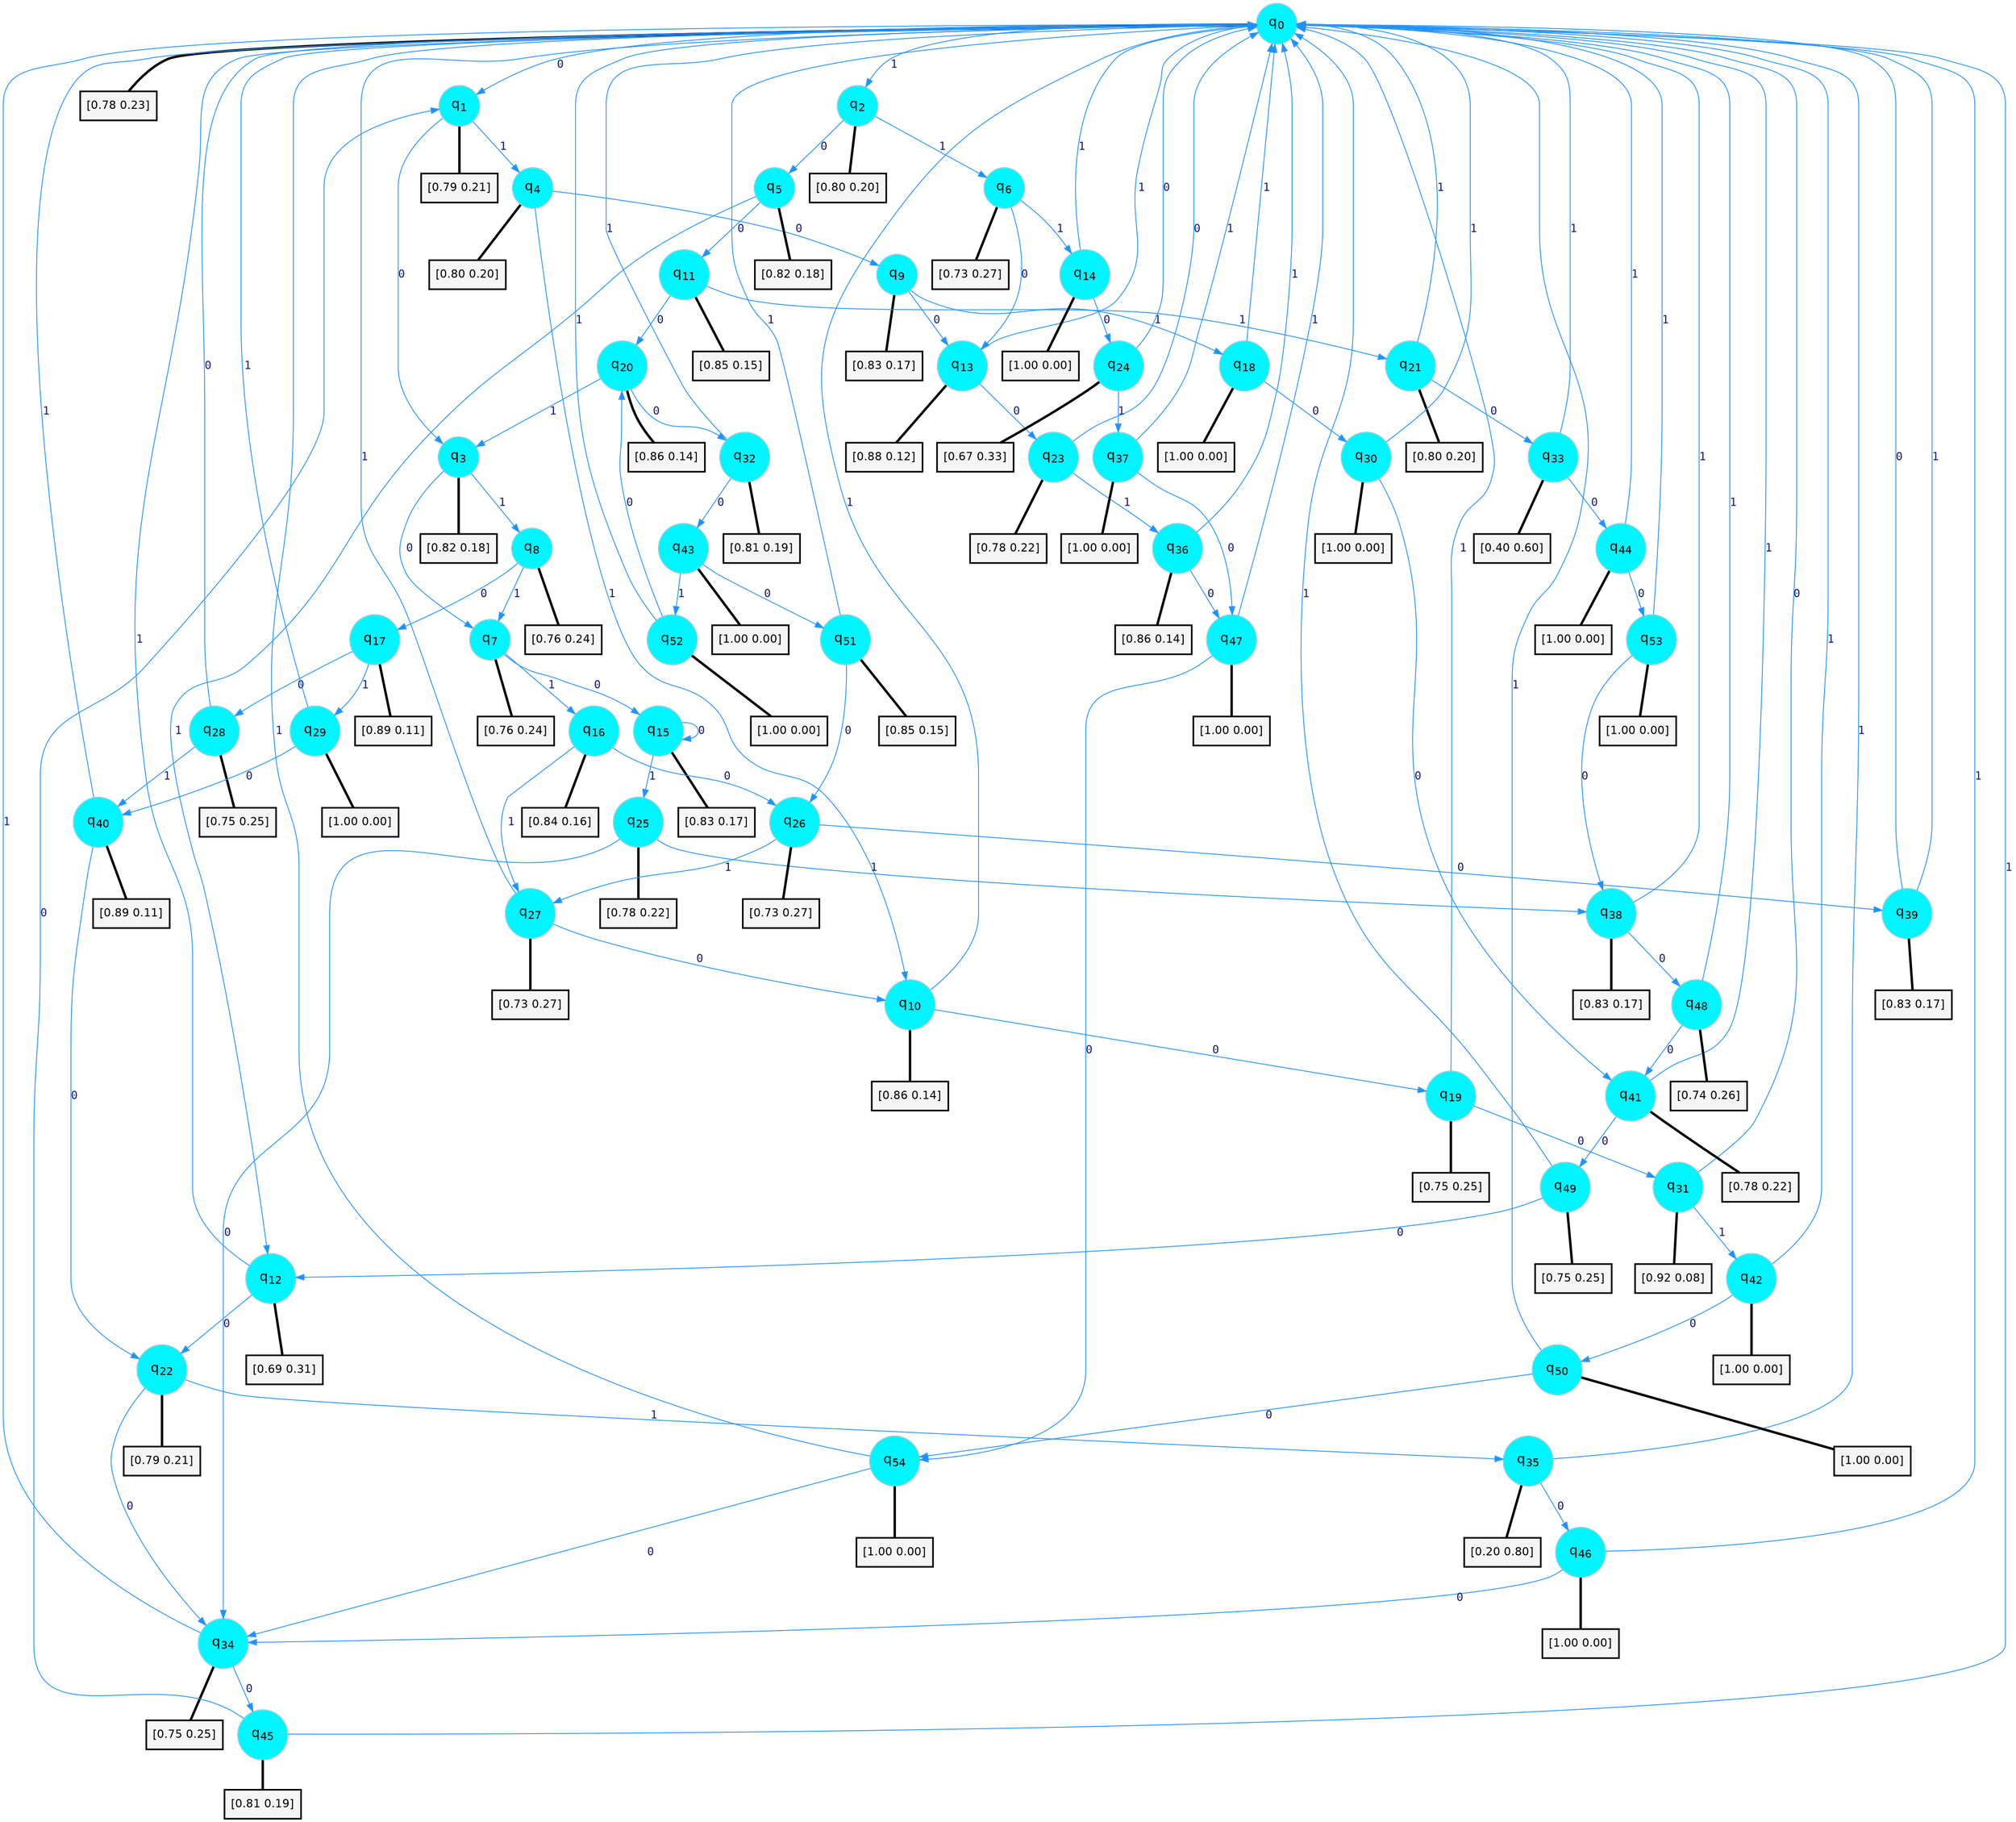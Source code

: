 digraph G {
graph [
bgcolor=transparent, dpi=300, rankdir=TD, size="40,25"];
node [
color=gray, fillcolor=turquoise1, fontcolor=black, fontname=Helvetica, fontsize=16, fontweight=bold, shape=circle, style=filled];
edge [
arrowsize=1, color=dodgerblue1, fontcolor=midnightblue, fontname=courier, fontweight=bold, penwidth=1, style=solid, weight=20];
0[label=<q<SUB>0</SUB>>];
1[label=<q<SUB>1</SUB>>];
2[label=<q<SUB>2</SUB>>];
3[label=<q<SUB>3</SUB>>];
4[label=<q<SUB>4</SUB>>];
5[label=<q<SUB>5</SUB>>];
6[label=<q<SUB>6</SUB>>];
7[label=<q<SUB>7</SUB>>];
8[label=<q<SUB>8</SUB>>];
9[label=<q<SUB>9</SUB>>];
10[label=<q<SUB>10</SUB>>];
11[label=<q<SUB>11</SUB>>];
12[label=<q<SUB>12</SUB>>];
13[label=<q<SUB>13</SUB>>];
14[label=<q<SUB>14</SUB>>];
15[label=<q<SUB>15</SUB>>];
16[label=<q<SUB>16</SUB>>];
17[label=<q<SUB>17</SUB>>];
18[label=<q<SUB>18</SUB>>];
19[label=<q<SUB>19</SUB>>];
20[label=<q<SUB>20</SUB>>];
21[label=<q<SUB>21</SUB>>];
22[label=<q<SUB>22</SUB>>];
23[label=<q<SUB>23</SUB>>];
24[label=<q<SUB>24</SUB>>];
25[label=<q<SUB>25</SUB>>];
26[label=<q<SUB>26</SUB>>];
27[label=<q<SUB>27</SUB>>];
28[label=<q<SUB>28</SUB>>];
29[label=<q<SUB>29</SUB>>];
30[label=<q<SUB>30</SUB>>];
31[label=<q<SUB>31</SUB>>];
32[label=<q<SUB>32</SUB>>];
33[label=<q<SUB>33</SUB>>];
34[label=<q<SUB>34</SUB>>];
35[label=<q<SUB>35</SUB>>];
36[label=<q<SUB>36</SUB>>];
37[label=<q<SUB>37</SUB>>];
38[label=<q<SUB>38</SUB>>];
39[label=<q<SUB>39</SUB>>];
40[label=<q<SUB>40</SUB>>];
41[label=<q<SUB>41</SUB>>];
42[label=<q<SUB>42</SUB>>];
43[label=<q<SUB>43</SUB>>];
44[label=<q<SUB>44</SUB>>];
45[label=<q<SUB>45</SUB>>];
46[label=<q<SUB>46</SUB>>];
47[label=<q<SUB>47</SUB>>];
48[label=<q<SUB>48</SUB>>];
49[label=<q<SUB>49</SUB>>];
50[label=<q<SUB>50</SUB>>];
51[label=<q<SUB>51</SUB>>];
52[label=<q<SUB>52</SUB>>];
53[label=<q<SUB>53</SUB>>];
54[label=<q<SUB>54</SUB>>];
55[label="[0.78 0.23]", shape=box,fontcolor=black, fontname=Helvetica, fontsize=14, penwidth=2, fillcolor=whitesmoke,color=black];
56[label="[0.79 0.21]", shape=box,fontcolor=black, fontname=Helvetica, fontsize=14, penwidth=2, fillcolor=whitesmoke,color=black];
57[label="[0.80 0.20]", shape=box,fontcolor=black, fontname=Helvetica, fontsize=14, penwidth=2, fillcolor=whitesmoke,color=black];
58[label="[0.82 0.18]", shape=box,fontcolor=black, fontname=Helvetica, fontsize=14, penwidth=2, fillcolor=whitesmoke,color=black];
59[label="[0.80 0.20]", shape=box,fontcolor=black, fontname=Helvetica, fontsize=14, penwidth=2, fillcolor=whitesmoke,color=black];
60[label="[0.82 0.18]", shape=box,fontcolor=black, fontname=Helvetica, fontsize=14, penwidth=2, fillcolor=whitesmoke,color=black];
61[label="[0.73 0.27]", shape=box,fontcolor=black, fontname=Helvetica, fontsize=14, penwidth=2, fillcolor=whitesmoke,color=black];
62[label="[0.76 0.24]", shape=box,fontcolor=black, fontname=Helvetica, fontsize=14, penwidth=2, fillcolor=whitesmoke,color=black];
63[label="[0.76 0.24]", shape=box,fontcolor=black, fontname=Helvetica, fontsize=14, penwidth=2, fillcolor=whitesmoke,color=black];
64[label="[0.83 0.17]", shape=box,fontcolor=black, fontname=Helvetica, fontsize=14, penwidth=2, fillcolor=whitesmoke,color=black];
65[label="[0.86 0.14]", shape=box,fontcolor=black, fontname=Helvetica, fontsize=14, penwidth=2, fillcolor=whitesmoke,color=black];
66[label="[0.85 0.15]", shape=box,fontcolor=black, fontname=Helvetica, fontsize=14, penwidth=2, fillcolor=whitesmoke,color=black];
67[label="[0.69 0.31]", shape=box,fontcolor=black, fontname=Helvetica, fontsize=14, penwidth=2, fillcolor=whitesmoke,color=black];
68[label="[0.88 0.12]", shape=box,fontcolor=black, fontname=Helvetica, fontsize=14, penwidth=2, fillcolor=whitesmoke,color=black];
69[label="[1.00 0.00]", shape=box,fontcolor=black, fontname=Helvetica, fontsize=14, penwidth=2, fillcolor=whitesmoke,color=black];
70[label="[0.83 0.17]", shape=box,fontcolor=black, fontname=Helvetica, fontsize=14, penwidth=2, fillcolor=whitesmoke,color=black];
71[label="[0.84 0.16]", shape=box,fontcolor=black, fontname=Helvetica, fontsize=14, penwidth=2, fillcolor=whitesmoke,color=black];
72[label="[0.89 0.11]", shape=box,fontcolor=black, fontname=Helvetica, fontsize=14, penwidth=2, fillcolor=whitesmoke,color=black];
73[label="[1.00 0.00]", shape=box,fontcolor=black, fontname=Helvetica, fontsize=14, penwidth=2, fillcolor=whitesmoke,color=black];
74[label="[0.75 0.25]", shape=box,fontcolor=black, fontname=Helvetica, fontsize=14, penwidth=2, fillcolor=whitesmoke,color=black];
75[label="[0.86 0.14]", shape=box,fontcolor=black, fontname=Helvetica, fontsize=14, penwidth=2, fillcolor=whitesmoke,color=black];
76[label="[0.80 0.20]", shape=box,fontcolor=black, fontname=Helvetica, fontsize=14, penwidth=2, fillcolor=whitesmoke,color=black];
77[label="[0.79 0.21]", shape=box,fontcolor=black, fontname=Helvetica, fontsize=14, penwidth=2, fillcolor=whitesmoke,color=black];
78[label="[0.78 0.22]", shape=box,fontcolor=black, fontname=Helvetica, fontsize=14, penwidth=2, fillcolor=whitesmoke,color=black];
79[label="[0.67 0.33]", shape=box,fontcolor=black, fontname=Helvetica, fontsize=14, penwidth=2, fillcolor=whitesmoke,color=black];
80[label="[0.78 0.22]", shape=box,fontcolor=black, fontname=Helvetica, fontsize=14, penwidth=2, fillcolor=whitesmoke,color=black];
81[label="[0.73 0.27]", shape=box,fontcolor=black, fontname=Helvetica, fontsize=14, penwidth=2, fillcolor=whitesmoke,color=black];
82[label="[0.73 0.27]", shape=box,fontcolor=black, fontname=Helvetica, fontsize=14, penwidth=2, fillcolor=whitesmoke,color=black];
83[label="[0.75 0.25]", shape=box,fontcolor=black, fontname=Helvetica, fontsize=14, penwidth=2, fillcolor=whitesmoke,color=black];
84[label="[1.00 0.00]", shape=box,fontcolor=black, fontname=Helvetica, fontsize=14, penwidth=2, fillcolor=whitesmoke,color=black];
85[label="[1.00 0.00]", shape=box,fontcolor=black, fontname=Helvetica, fontsize=14, penwidth=2, fillcolor=whitesmoke,color=black];
86[label="[0.92 0.08]", shape=box,fontcolor=black, fontname=Helvetica, fontsize=14, penwidth=2, fillcolor=whitesmoke,color=black];
87[label="[0.81 0.19]", shape=box,fontcolor=black, fontname=Helvetica, fontsize=14, penwidth=2, fillcolor=whitesmoke,color=black];
88[label="[0.40 0.60]", shape=box,fontcolor=black, fontname=Helvetica, fontsize=14, penwidth=2, fillcolor=whitesmoke,color=black];
89[label="[0.75 0.25]", shape=box,fontcolor=black, fontname=Helvetica, fontsize=14, penwidth=2, fillcolor=whitesmoke,color=black];
90[label="[0.20 0.80]", shape=box,fontcolor=black, fontname=Helvetica, fontsize=14, penwidth=2, fillcolor=whitesmoke,color=black];
91[label="[0.86 0.14]", shape=box,fontcolor=black, fontname=Helvetica, fontsize=14, penwidth=2, fillcolor=whitesmoke,color=black];
92[label="[1.00 0.00]", shape=box,fontcolor=black, fontname=Helvetica, fontsize=14, penwidth=2, fillcolor=whitesmoke,color=black];
93[label="[0.83 0.17]", shape=box,fontcolor=black, fontname=Helvetica, fontsize=14, penwidth=2, fillcolor=whitesmoke,color=black];
94[label="[0.83 0.17]", shape=box,fontcolor=black, fontname=Helvetica, fontsize=14, penwidth=2, fillcolor=whitesmoke,color=black];
95[label="[0.89 0.11]", shape=box,fontcolor=black, fontname=Helvetica, fontsize=14, penwidth=2, fillcolor=whitesmoke,color=black];
96[label="[0.78 0.22]", shape=box,fontcolor=black, fontname=Helvetica, fontsize=14, penwidth=2, fillcolor=whitesmoke,color=black];
97[label="[1.00 0.00]", shape=box,fontcolor=black, fontname=Helvetica, fontsize=14, penwidth=2, fillcolor=whitesmoke,color=black];
98[label="[1.00 0.00]", shape=box,fontcolor=black, fontname=Helvetica, fontsize=14, penwidth=2, fillcolor=whitesmoke,color=black];
99[label="[1.00 0.00]", shape=box,fontcolor=black, fontname=Helvetica, fontsize=14, penwidth=2, fillcolor=whitesmoke,color=black];
100[label="[0.81 0.19]", shape=box,fontcolor=black, fontname=Helvetica, fontsize=14, penwidth=2, fillcolor=whitesmoke,color=black];
101[label="[1.00 0.00]", shape=box,fontcolor=black, fontname=Helvetica, fontsize=14, penwidth=2, fillcolor=whitesmoke,color=black];
102[label="[1.00 0.00]", shape=box,fontcolor=black, fontname=Helvetica, fontsize=14, penwidth=2, fillcolor=whitesmoke,color=black];
103[label="[0.74 0.26]", shape=box,fontcolor=black, fontname=Helvetica, fontsize=14, penwidth=2, fillcolor=whitesmoke,color=black];
104[label="[0.75 0.25]", shape=box,fontcolor=black, fontname=Helvetica, fontsize=14, penwidth=2, fillcolor=whitesmoke,color=black];
105[label="[1.00 0.00]", shape=box,fontcolor=black, fontname=Helvetica, fontsize=14, penwidth=2, fillcolor=whitesmoke,color=black];
106[label="[0.85 0.15]", shape=box,fontcolor=black, fontname=Helvetica, fontsize=14, penwidth=2, fillcolor=whitesmoke,color=black];
107[label="[1.00 0.00]", shape=box,fontcolor=black, fontname=Helvetica, fontsize=14, penwidth=2, fillcolor=whitesmoke,color=black];
108[label="[1.00 0.00]", shape=box,fontcolor=black, fontname=Helvetica, fontsize=14, penwidth=2, fillcolor=whitesmoke,color=black];
109[label="[1.00 0.00]", shape=box,fontcolor=black, fontname=Helvetica, fontsize=14, penwidth=2, fillcolor=whitesmoke,color=black];
0->1 [label=0];
0->2 [label=1];
0->55 [arrowhead=none, penwidth=3,color=black];
1->3 [label=0];
1->4 [label=1];
1->56 [arrowhead=none, penwidth=3,color=black];
2->5 [label=0];
2->6 [label=1];
2->57 [arrowhead=none, penwidth=3,color=black];
3->7 [label=0];
3->8 [label=1];
3->58 [arrowhead=none, penwidth=3,color=black];
4->9 [label=0];
4->10 [label=1];
4->59 [arrowhead=none, penwidth=3,color=black];
5->11 [label=0];
5->12 [label=1];
5->60 [arrowhead=none, penwidth=3,color=black];
6->13 [label=0];
6->14 [label=1];
6->61 [arrowhead=none, penwidth=3,color=black];
7->15 [label=0];
7->16 [label=1];
7->62 [arrowhead=none, penwidth=3,color=black];
8->17 [label=0];
8->7 [label=1];
8->63 [arrowhead=none, penwidth=3,color=black];
9->13 [label=0];
9->18 [label=1];
9->64 [arrowhead=none, penwidth=3,color=black];
10->19 [label=0];
10->0 [label=1];
10->65 [arrowhead=none, penwidth=3,color=black];
11->20 [label=0];
11->21 [label=1];
11->66 [arrowhead=none, penwidth=3,color=black];
12->22 [label=0];
12->0 [label=1];
12->67 [arrowhead=none, penwidth=3,color=black];
13->23 [label=0];
13->0 [label=1];
13->68 [arrowhead=none, penwidth=3,color=black];
14->24 [label=0];
14->0 [label=1];
14->69 [arrowhead=none, penwidth=3,color=black];
15->15 [label=0];
15->25 [label=1];
15->70 [arrowhead=none, penwidth=3,color=black];
16->26 [label=0];
16->27 [label=1];
16->71 [arrowhead=none, penwidth=3,color=black];
17->28 [label=0];
17->29 [label=1];
17->72 [arrowhead=none, penwidth=3,color=black];
18->30 [label=0];
18->0 [label=1];
18->73 [arrowhead=none, penwidth=3,color=black];
19->31 [label=0];
19->0 [label=1];
19->74 [arrowhead=none, penwidth=3,color=black];
20->32 [label=0];
20->3 [label=1];
20->75 [arrowhead=none, penwidth=3,color=black];
21->33 [label=0];
21->0 [label=1];
21->76 [arrowhead=none, penwidth=3,color=black];
22->34 [label=0];
22->35 [label=1];
22->77 [arrowhead=none, penwidth=3,color=black];
23->0 [label=0];
23->36 [label=1];
23->78 [arrowhead=none, penwidth=3,color=black];
24->0 [label=0];
24->37 [label=1];
24->79 [arrowhead=none, penwidth=3,color=black];
25->34 [label=0];
25->38 [label=1];
25->80 [arrowhead=none, penwidth=3,color=black];
26->39 [label=0];
26->27 [label=1];
26->81 [arrowhead=none, penwidth=3,color=black];
27->10 [label=0];
27->0 [label=1];
27->82 [arrowhead=none, penwidth=3,color=black];
28->0 [label=0];
28->40 [label=1];
28->83 [arrowhead=none, penwidth=3,color=black];
29->40 [label=0];
29->0 [label=1];
29->84 [arrowhead=none, penwidth=3,color=black];
30->41 [label=0];
30->0 [label=1];
30->85 [arrowhead=none, penwidth=3,color=black];
31->0 [label=0];
31->42 [label=1];
31->86 [arrowhead=none, penwidth=3,color=black];
32->43 [label=0];
32->0 [label=1];
32->87 [arrowhead=none, penwidth=3,color=black];
33->44 [label=0];
33->0 [label=1];
33->88 [arrowhead=none, penwidth=3,color=black];
34->45 [label=0];
34->0 [label=1];
34->89 [arrowhead=none, penwidth=3,color=black];
35->46 [label=0];
35->0 [label=1];
35->90 [arrowhead=none, penwidth=3,color=black];
36->47 [label=0];
36->0 [label=1];
36->91 [arrowhead=none, penwidth=3,color=black];
37->47 [label=0];
37->0 [label=1];
37->92 [arrowhead=none, penwidth=3,color=black];
38->48 [label=0];
38->0 [label=1];
38->93 [arrowhead=none, penwidth=3,color=black];
39->0 [label=0];
39->0 [label=1];
39->94 [arrowhead=none, penwidth=3,color=black];
40->22 [label=0];
40->0 [label=1];
40->95 [arrowhead=none, penwidth=3,color=black];
41->49 [label=0];
41->0 [label=1];
41->96 [arrowhead=none, penwidth=3,color=black];
42->50 [label=0];
42->0 [label=1];
42->97 [arrowhead=none, penwidth=3,color=black];
43->51 [label=0];
43->52 [label=1];
43->98 [arrowhead=none, penwidth=3,color=black];
44->53 [label=0];
44->0 [label=1];
44->99 [arrowhead=none, penwidth=3,color=black];
45->1 [label=0];
45->0 [label=1];
45->100 [arrowhead=none, penwidth=3,color=black];
46->34 [label=0];
46->0 [label=1];
46->101 [arrowhead=none, penwidth=3,color=black];
47->54 [label=0];
47->0 [label=1];
47->102 [arrowhead=none, penwidth=3,color=black];
48->41 [label=0];
48->0 [label=1];
48->103 [arrowhead=none, penwidth=3,color=black];
49->12 [label=0];
49->0 [label=1];
49->104 [arrowhead=none, penwidth=3,color=black];
50->54 [label=0];
50->0 [label=1];
50->105 [arrowhead=none, penwidth=3,color=black];
51->26 [label=0];
51->0 [label=1];
51->106 [arrowhead=none, penwidth=3,color=black];
52->20 [label=0];
52->0 [label=1];
52->107 [arrowhead=none, penwidth=3,color=black];
53->38 [label=0];
53->0 [label=1];
53->108 [arrowhead=none, penwidth=3,color=black];
54->34 [label=0];
54->0 [label=1];
54->109 [arrowhead=none, penwidth=3,color=black];
}
